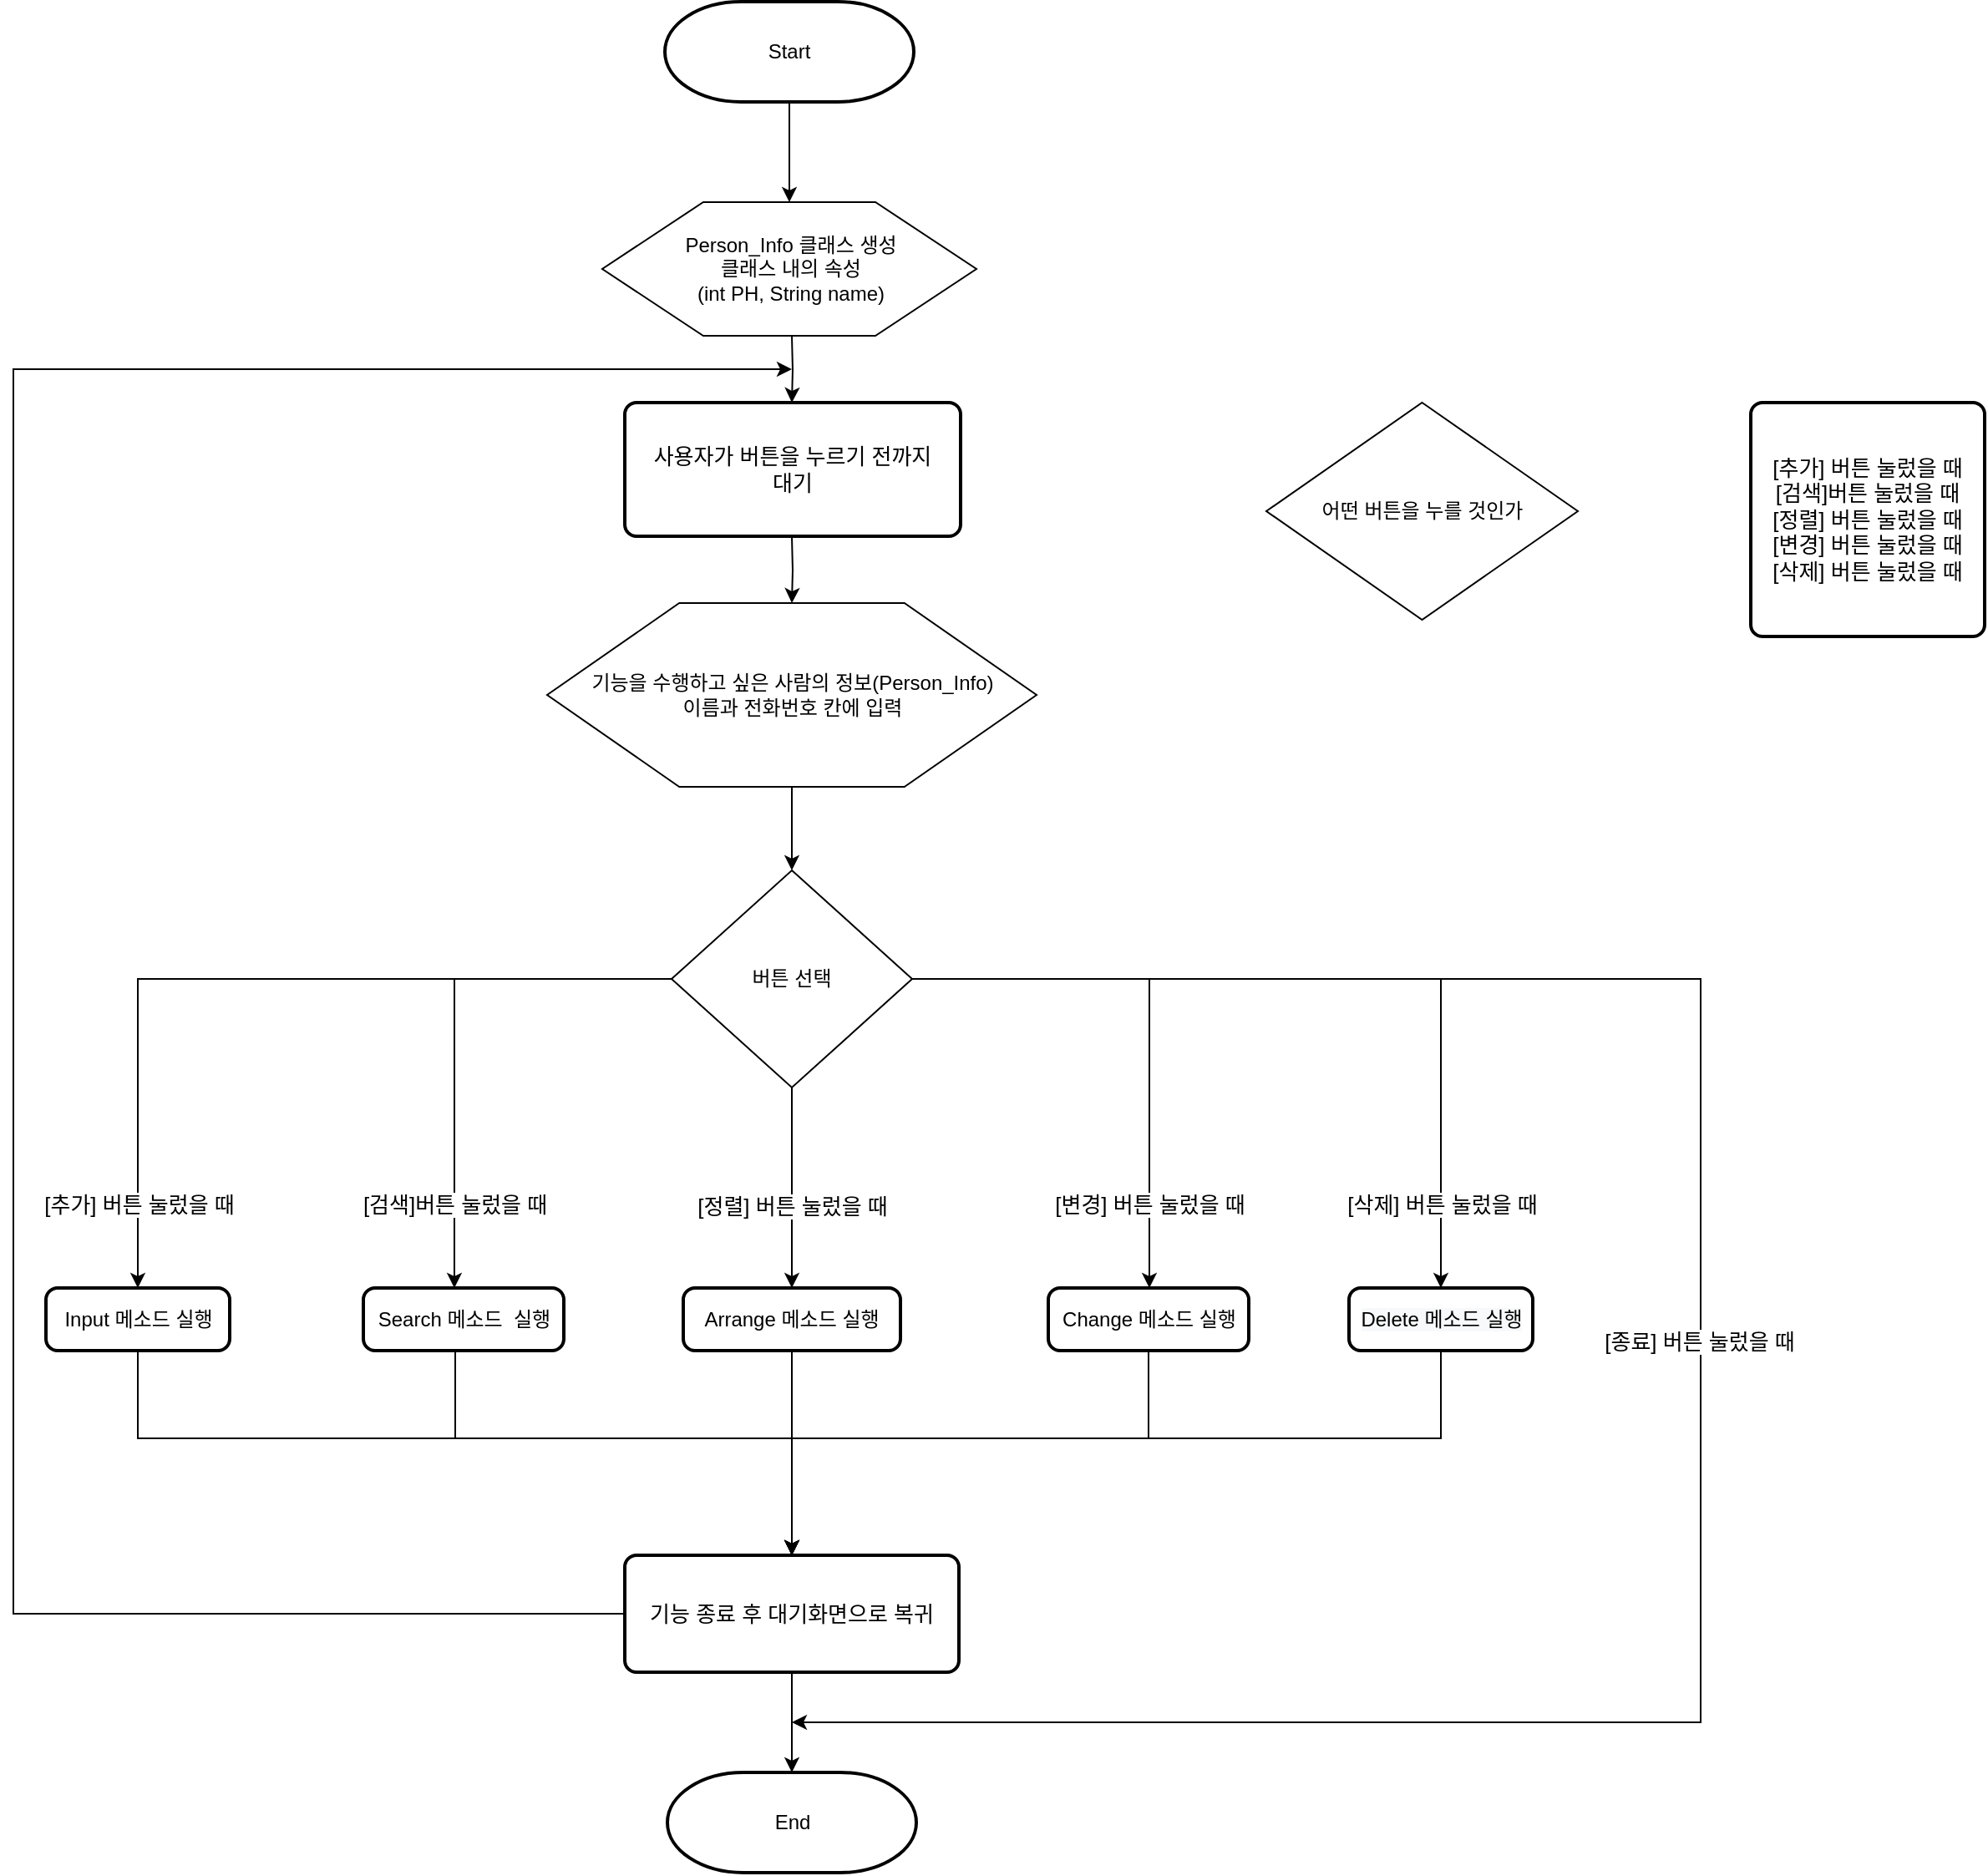 <mxfile version="14.4.3" type="github">
  <diagram id="C5RBs43oDa-KdzZeNtuy" name="Page-1">
    <mxGraphModel dx="1422" dy="4094" grid="1" gridSize="10" guides="1" tooltips="1" connect="1" arrows="1" fold="1" page="1" pageScale="1" pageWidth="2339" pageHeight="3300" math="0" shadow="0">
      <root>
        <mxCell id="WIyWlLk6GJQsqaUBKTNV-0" />
        <mxCell id="WIyWlLk6GJQsqaUBKTNV-1" parent="WIyWlLk6GJQsqaUBKTNV-0" />
        <mxCell id="zJGw6DOPqM0Is_w0PtSc-1" style="edgeStyle=orthogonalEdgeStyle;rounded=0;orthogonalLoop=1;jettySize=auto;html=1;exitX=0.5;exitY=1;exitDx=0;exitDy=0;entryX=0.5;entryY=0;entryDx=0;entryDy=0;" parent="WIyWlLk6GJQsqaUBKTNV-1" edge="1">
          <mxGeometry relative="1" as="geometry">
            <mxPoint x="836" y="160" as="sourcePoint" />
            <mxPoint x="836" y="200" as="targetPoint" />
          </mxGeometry>
        </mxCell>
        <mxCell id="X3wetsd5ezyVW8M-MeKI-0" style="edgeStyle=orthogonalEdgeStyle;rounded=0;orthogonalLoop=1;jettySize=auto;html=1;exitX=0.5;exitY=1;exitDx=0;exitDy=0;exitPerimeter=0;entryX=0.5;entryY=0;entryDx=0;entryDy=0;fontSize=13;" edge="1" parent="WIyWlLk6GJQsqaUBKTNV-1" source="wueby3FvrGFlJu_bnI4B-1" target="wueby3FvrGFlJu_bnI4B-2">
          <mxGeometry relative="1" as="geometry" />
        </mxCell>
        <mxCell id="wueby3FvrGFlJu_bnI4B-1" value="Start" style="strokeWidth=2;html=1;shape=mxgraph.flowchart.terminator;whiteSpace=wrap;" parent="WIyWlLk6GJQsqaUBKTNV-1" vertex="1">
          <mxGeometry x="760" y="-40" width="149" height="60" as="geometry" />
        </mxCell>
        <mxCell id="wueby3FvrGFlJu_bnI4B-2" value="Person_Info 클래스 생성&lt;br&gt;클래스 내의 속성&lt;br&gt;(int PH, String name)" style="verticalLabelPosition=middle;verticalAlign=middle;html=1;shape=hexagon;perimeter=hexagonPerimeter2;arcSize=6;size=0.27;labelPosition=center;align=center;" parent="WIyWlLk6GJQsqaUBKTNV-1" vertex="1">
          <mxGeometry x="722.5" y="80" width="224" height="80" as="geometry" />
        </mxCell>
        <mxCell id="X3wetsd5ezyVW8M-MeKI-8" style="edgeStyle=orthogonalEdgeStyle;rounded=0;orthogonalLoop=1;jettySize=auto;html=1;fontSize=13;" edge="1" parent="WIyWlLk6GJQsqaUBKTNV-1" source="wueby3FvrGFlJu_bnI4B-3" target="X3wetsd5ezyVW8M-MeKI-5">
          <mxGeometry relative="1" as="geometry" />
        </mxCell>
        <mxCell id="X3wetsd5ezyVW8M-MeKI-14" style="edgeStyle=orthogonalEdgeStyle;rounded=0;orthogonalLoop=1;jettySize=auto;html=1;fontSize=13;exitX=1;exitY=0.5;exitDx=0;exitDy=0;" edge="1" parent="WIyWlLk6GJQsqaUBKTNV-1" source="X3wetsd5ezyVW8M-MeKI-5">
          <mxGeometry relative="1" as="geometry">
            <mxPoint x="980" y="470" as="sourcePoint" />
            <mxPoint x="836" y="990" as="targetPoint" />
            <Array as="points">
              <mxPoint x="1380" y="545" />
              <mxPoint x="1380" y="990" />
            </Array>
          </mxGeometry>
        </mxCell>
        <mxCell id="X3wetsd5ezyVW8M-MeKI-18" value="[종료] 버튼 눌렀을 때" style="edgeLabel;html=1;align=center;verticalAlign=middle;resizable=0;points=[];fontSize=13;" vertex="1" connectable="0" parent="X3wetsd5ezyVW8M-MeKI-14">
          <mxGeometry x="-0.059" y="-1" relative="1" as="geometry">
            <mxPoint y="1" as="offset" />
          </mxGeometry>
        </mxCell>
        <mxCell id="wueby3FvrGFlJu_bnI4B-3" value="기능을 수행하고 싶은 사람의 정보(Person_Info)&lt;br&gt;이름과 전화번호 칸에 입력" style="verticalLabelPosition=middle;verticalAlign=middle;html=1;shape=hexagon;perimeter=hexagonPerimeter2;arcSize=6;size=0.27;labelPosition=center;align=center;" parent="WIyWlLk6GJQsqaUBKTNV-1" vertex="1">
          <mxGeometry x="689.5" y="320" width="293" height="110" as="geometry" />
        </mxCell>
        <mxCell id="XJGy-mcHVmc3LLUE-I2_-1" value="어떤 버튼을 누를 것인가" style="rhombus;whiteSpace=wrap;html=1;" parent="WIyWlLk6GJQsqaUBKTNV-1" vertex="1">
          <mxGeometry x="1120" y="200" width="186.5" height="130" as="geometry" />
        </mxCell>
        <mxCell id="XJGy-mcHVmc3LLUE-I2_-29" style="edgeStyle=orthogonalEdgeStyle;rounded=0;orthogonalLoop=1;jettySize=auto;html=1;fontSize=13;entryX=0.5;entryY=0;entryDx=0;entryDy=0;" parent="WIyWlLk6GJQsqaUBKTNV-1" source="XJGy-mcHVmc3LLUE-I2_-5" target="XJGy-mcHVmc3LLUE-I2_-27" edge="1">
          <mxGeometry relative="1" as="geometry">
            <Array as="points">
              <mxPoint x="444.5" y="820" />
              <mxPoint x="836.5" y="820" />
            </Array>
          </mxGeometry>
        </mxCell>
        <mxCell id="XJGy-mcHVmc3LLUE-I2_-5" value="Input 메소드 실행" style="rounded=1;whiteSpace=wrap;html=1;absoluteArcSize=1;arcSize=14;strokeWidth=2;" parent="WIyWlLk6GJQsqaUBKTNV-1" vertex="1">
          <mxGeometry x="389.5" y="730" width="110" height="37.5" as="geometry" />
        </mxCell>
        <mxCell id="XJGy-mcHVmc3LLUE-I2_-35" style="edgeStyle=orthogonalEdgeStyle;rounded=0;orthogonalLoop=1;jettySize=auto;html=1;entryX=0.5;entryY=0;entryDx=0;entryDy=0;fontSize=13;" parent="WIyWlLk6GJQsqaUBKTNV-1" source="XJGy-mcHVmc3LLUE-I2_-6" target="XJGy-mcHVmc3LLUE-I2_-27" edge="1">
          <mxGeometry relative="1" as="geometry">
            <Array as="points">
              <mxPoint x="634.5" y="820" />
              <mxPoint x="836.5" y="820" />
            </Array>
          </mxGeometry>
        </mxCell>
        <mxCell id="XJGy-mcHVmc3LLUE-I2_-6" value="Search 메소드&amp;nbsp;&amp;nbsp;실행" style="rounded=1;whiteSpace=wrap;html=1;absoluteArcSize=1;arcSize=14;strokeWidth=2;" parent="WIyWlLk6GJQsqaUBKTNV-1" vertex="1">
          <mxGeometry x="579.5" y="730" width="120" height="37.5" as="geometry" />
        </mxCell>
        <mxCell id="XJGy-mcHVmc3LLUE-I2_-34" style="edgeStyle=orthogonalEdgeStyle;rounded=0;orthogonalLoop=1;jettySize=auto;html=1;entryX=0.5;entryY=0;entryDx=0;entryDy=0;fontSize=13;" parent="WIyWlLk6GJQsqaUBKTNV-1" source="XJGy-mcHVmc3LLUE-I2_-7" target="XJGy-mcHVmc3LLUE-I2_-27" edge="1">
          <mxGeometry relative="1" as="geometry">
            <Array as="points">
              <mxPoint x="1049.5" y="820" />
              <mxPoint x="836.5" y="820" />
            </Array>
          </mxGeometry>
        </mxCell>
        <mxCell id="XJGy-mcHVmc3LLUE-I2_-7" value="Change 메소드&amp;nbsp;실행" style="rounded=1;whiteSpace=wrap;html=1;absoluteArcSize=1;arcSize=14;strokeWidth=2;" parent="WIyWlLk6GJQsqaUBKTNV-1" vertex="1">
          <mxGeometry x="989.5" y="730" width="120" height="37.5" as="geometry" />
        </mxCell>
        <mxCell id="XJGy-mcHVmc3LLUE-I2_-33" style="edgeStyle=orthogonalEdgeStyle;rounded=0;orthogonalLoop=1;jettySize=auto;html=1;fontSize=13;entryX=0.5;entryY=0;entryDx=0;entryDy=0;" parent="WIyWlLk6GJQsqaUBKTNV-1" source="XJGy-mcHVmc3LLUE-I2_-23" target="XJGy-mcHVmc3LLUE-I2_-27" edge="1">
          <mxGeometry relative="1" as="geometry">
            <mxPoint x="829.5" y="880" as="targetPoint" />
            <Array as="points">
              <mxPoint x="1224.5" y="820" />
              <mxPoint x="836.5" y="820" />
            </Array>
          </mxGeometry>
        </mxCell>
        <mxCell id="XJGy-mcHVmc3LLUE-I2_-23" value="&lt;span style=&quot;color: rgb(0 , 0 , 0) ; font-family: &amp;#34;helvetica&amp;#34; ; font-size: 12px ; font-style: normal ; font-weight: 400 ; letter-spacing: normal ; text-align: center ; text-indent: 0px ; text-transform: none ; word-spacing: 0px ; background-color: rgb(248 , 249 , 250) ; display: inline ; float: none&quot;&gt;Delete&amp;nbsp;&lt;span style=&quot;font-family: &amp;#34;helvetica&amp;#34;&quot;&gt;메소드&amp;nbsp;&lt;/span&gt;실행&lt;/span&gt;" style="rounded=1;whiteSpace=wrap;html=1;absoluteArcSize=1;arcSize=14;strokeWidth=2;" parent="WIyWlLk6GJQsqaUBKTNV-1" vertex="1">
          <mxGeometry x="1169.5" y="730" width="110" height="37.5" as="geometry" />
        </mxCell>
        <mxCell id="XJGy-mcHVmc3LLUE-I2_-31" style="edgeStyle=orthogonalEdgeStyle;rounded=0;orthogonalLoop=1;jettySize=auto;html=1;entryX=0.5;entryY=0;entryDx=0;entryDy=0;fontSize=13;" parent="WIyWlLk6GJQsqaUBKTNV-1" source="XJGy-mcHVmc3LLUE-I2_-25" target="XJGy-mcHVmc3LLUE-I2_-27" edge="1">
          <mxGeometry relative="1" as="geometry" />
        </mxCell>
        <mxCell id="XJGy-mcHVmc3LLUE-I2_-25" value="&lt;span&gt;Arrange&amp;nbsp;&lt;/span&gt;메소드&amp;nbsp;실행" style="rounded=1;whiteSpace=wrap;html=1;absoluteArcSize=1;arcSize=14;strokeWidth=2;" parent="WIyWlLk6GJQsqaUBKTNV-1" vertex="1">
          <mxGeometry x="771" y="730" width="130" height="37.5" as="geometry" />
        </mxCell>
        <mxCell id="X3wetsd5ezyVW8M-MeKI-19" style="edgeStyle=orthogonalEdgeStyle;rounded=0;orthogonalLoop=1;jettySize=auto;html=1;entryX=0.5;entryY=0;entryDx=0;entryDy=0;entryPerimeter=0;fontSize=13;" edge="1" parent="WIyWlLk6GJQsqaUBKTNV-1" source="XJGy-mcHVmc3LLUE-I2_-27" target="XJGy-mcHVmc3LLUE-I2_-37">
          <mxGeometry relative="1" as="geometry" />
        </mxCell>
        <mxCell id="X3wetsd5ezyVW8M-MeKI-20" style="edgeStyle=orthogonalEdgeStyle;rounded=0;orthogonalLoop=1;jettySize=auto;html=1;exitX=0;exitY=0.5;exitDx=0;exitDy=0;fontSize=13;" edge="1" parent="WIyWlLk6GJQsqaUBKTNV-1" source="XJGy-mcHVmc3LLUE-I2_-27">
          <mxGeometry relative="1" as="geometry">
            <mxPoint x="836" y="180" as="targetPoint" />
            <Array as="points">
              <mxPoint x="370" y="925" />
              <mxPoint x="370" y="180" />
            </Array>
          </mxGeometry>
        </mxCell>
        <mxCell id="XJGy-mcHVmc3LLUE-I2_-27" value="기능 종료 후 대기화면으로 복귀" style="rounded=1;whiteSpace=wrap;html=1;absoluteArcSize=1;arcSize=14;strokeWidth=2;fontSize=13;" parent="WIyWlLk6GJQsqaUBKTNV-1" vertex="1">
          <mxGeometry x="736" y="890" width="200" height="70" as="geometry" />
        </mxCell>
        <mxCell id="XJGy-mcHVmc3LLUE-I2_-37" value="End" style="strokeWidth=2;html=1;shape=mxgraph.flowchart.terminator;whiteSpace=wrap;" parent="WIyWlLk6GJQsqaUBKTNV-1" vertex="1">
          <mxGeometry x="761.5" y="1020" width="149" height="60" as="geometry" />
        </mxCell>
        <mxCell id="X3wetsd5ezyVW8M-MeKI-2" value="&lt;span style=&quot;background-color: rgb(255 , 255 , 255)&quot;&gt;[추가] 버튼 눌렀을 때&lt;br&gt;&lt;/span&gt;&lt;span style=&quot;background-color: rgb(255 , 255 , 255)&quot;&gt;[검색]버튼 눌렀을 때&lt;br&gt;&lt;/span&gt;&lt;span style=&quot;background-color: rgb(255 , 255 , 255)&quot;&gt;[정렬] 버튼 눌렀을 때&lt;br&gt;&lt;/span&gt;&lt;span style=&quot;background-color: rgb(255 , 255 , 255)&quot;&gt;[변경] 버튼 눌렀을 때&lt;br&gt;&lt;/span&gt;&lt;span style=&quot;background-color: rgb(255 , 255 , 255)&quot;&gt;[삭제] 버튼 눌렀을 때&lt;/span&gt;&lt;span style=&quot;background-color: rgb(255 , 255 , 255)&quot;&gt;&lt;br&gt;&lt;/span&gt;" style="rounded=1;whiteSpace=wrap;html=1;absoluteArcSize=1;arcSize=14;strokeWidth=2;fontSize=13;" vertex="1" parent="WIyWlLk6GJQsqaUBKTNV-1">
          <mxGeometry x="1410" y="200" width="140" height="140" as="geometry" />
        </mxCell>
        <mxCell id="X3wetsd5ezyVW8M-MeKI-9" value="&lt;span&gt;[추가] 버튼 눌렀을 때&lt;/span&gt;" style="edgeStyle=orthogonalEdgeStyle;rounded=0;orthogonalLoop=1;jettySize=auto;html=1;fontSize=13;" edge="1" parent="WIyWlLk6GJQsqaUBKTNV-1" source="X3wetsd5ezyVW8M-MeKI-5" target="XJGy-mcHVmc3LLUE-I2_-5">
          <mxGeometry x="0.802" relative="1" as="geometry">
            <mxPoint as="offset" />
          </mxGeometry>
        </mxCell>
        <mxCell id="X3wetsd5ezyVW8M-MeKI-10" value="&lt;span&gt;[검색]버튼 눌렀을 때&lt;/span&gt;" style="edgeStyle=orthogonalEdgeStyle;rounded=0;orthogonalLoop=1;jettySize=auto;html=1;fontSize=13;entryX=0.454;entryY=0;entryDx=0;entryDy=0;entryPerimeter=0;" edge="1" parent="WIyWlLk6GJQsqaUBKTNV-1" source="X3wetsd5ezyVW8M-MeKI-5" target="XJGy-mcHVmc3LLUE-I2_-6">
          <mxGeometry x="0.682" relative="1" as="geometry">
            <mxPoint x="640" y="730" as="targetPoint" />
            <mxPoint as="offset" />
          </mxGeometry>
        </mxCell>
        <mxCell id="X3wetsd5ezyVW8M-MeKI-11" style="edgeStyle=orthogonalEdgeStyle;rounded=0;orthogonalLoop=1;jettySize=auto;html=1;entryX=0.5;entryY=0;entryDx=0;entryDy=0;fontSize=13;" edge="1" parent="WIyWlLk6GJQsqaUBKTNV-1" source="X3wetsd5ezyVW8M-MeKI-5" target="XJGy-mcHVmc3LLUE-I2_-25">
          <mxGeometry relative="1" as="geometry" />
        </mxCell>
        <mxCell id="X3wetsd5ezyVW8M-MeKI-15" value="&lt;span&gt;[정렬] 버튼 눌렀을 때&lt;/span&gt;" style="edgeLabel;html=1;align=center;verticalAlign=middle;resizable=0;points=[];fontSize=13;" vertex="1" connectable="0" parent="X3wetsd5ezyVW8M-MeKI-11">
          <mxGeometry x="0.183" relative="1" as="geometry">
            <mxPoint as="offset" />
          </mxGeometry>
        </mxCell>
        <mxCell id="X3wetsd5ezyVW8M-MeKI-12" style="edgeStyle=orthogonalEdgeStyle;rounded=0;orthogonalLoop=1;jettySize=auto;html=1;fontSize=13;" edge="1" parent="WIyWlLk6GJQsqaUBKTNV-1" source="X3wetsd5ezyVW8M-MeKI-5" target="XJGy-mcHVmc3LLUE-I2_-7">
          <mxGeometry relative="1" as="geometry">
            <Array as="points">
              <mxPoint x="1050" y="545" />
            </Array>
          </mxGeometry>
        </mxCell>
        <mxCell id="X3wetsd5ezyVW8M-MeKI-16" value="&lt;span&gt;[변경] 버튼 눌렀을 때&lt;/span&gt;" style="edgeLabel;html=1;align=center;verticalAlign=middle;resizable=0;points=[];fontSize=13;" vertex="1" connectable="0" parent="X3wetsd5ezyVW8M-MeKI-12">
          <mxGeometry x="0.749" y="-1" relative="1" as="geometry">
            <mxPoint x="0.5" y="-9" as="offset" />
          </mxGeometry>
        </mxCell>
        <mxCell id="X3wetsd5ezyVW8M-MeKI-13" style="edgeStyle=orthogonalEdgeStyle;rounded=0;orthogonalLoop=1;jettySize=auto;html=1;fontSize=13;" edge="1" parent="WIyWlLk6GJQsqaUBKTNV-1" source="X3wetsd5ezyVW8M-MeKI-5" target="XJGy-mcHVmc3LLUE-I2_-23">
          <mxGeometry relative="1" as="geometry" />
        </mxCell>
        <mxCell id="X3wetsd5ezyVW8M-MeKI-17" value="&lt;span&gt;[삭제] 버튼 눌렀을 때&lt;/span&gt;" style="edgeLabel;html=1;align=center;verticalAlign=middle;resizable=0;points=[];fontSize=13;" vertex="1" connectable="0" parent="X3wetsd5ezyVW8M-MeKI-13">
          <mxGeometry x="0.845" relative="1" as="geometry">
            <mxPoint y="-11.5" as="offset" />
          </mxGeometry>
        </mxCell>
        <mxCell id="X3wetsd5ezyVW8M-MeKI-5" value="버튼 선택" style="rhombus;whiteSpace=wrap;html=1;" vertex="1" parent="WIyWlLk6GJQsqaUBKTNV-1">
          <mxGeometry x="764" y="480" width="144" height="130" as="geometry" />
        </mxCell>
        <mxCell id="X3wetsd5ezyVW8M-MeKI-6" value="사용자가 버튼을 누르기 전까지 &lt;br&gt;대기" style="rounded=1;whiteSpace=wrap;html=1;absoluteArcSize=1;arcSize=14;strokeWidth=2;fontSize=13;" vertex="1" parent="WIyWlLk6GJQsqaUBKTNV-1">
          <mxGeometry x="736" y="200" width="201" height="80" as="geometry" />
        </mxCell>
        <mxCell id="X3wetsd5ezyVW8M-MeKI-7" style="edgeStyle=orthogonalEdgeStyle;rounded=0;orthogonalLoop=1;jettySize=auto;html=1;exitX=0.5;exitY=1;exitDx=0;exitDy=0;entryX=0.5;entryY=0;entryDx=0;entryDy=0;" edge="1" parent="WIyWlLk6GJQsqaUBKTNV-1">
          <mxGeometry relative="1" as="geometry">
            <mxPoint x="836" y="280" as="sourcePoint" />
            <mxPoint x="836" y="320" as="targetPoint" />
          </mxGeometry>
        </mxCell>
      </root>
    </mxGraphModel>
  </diagram>
</mxfile>
